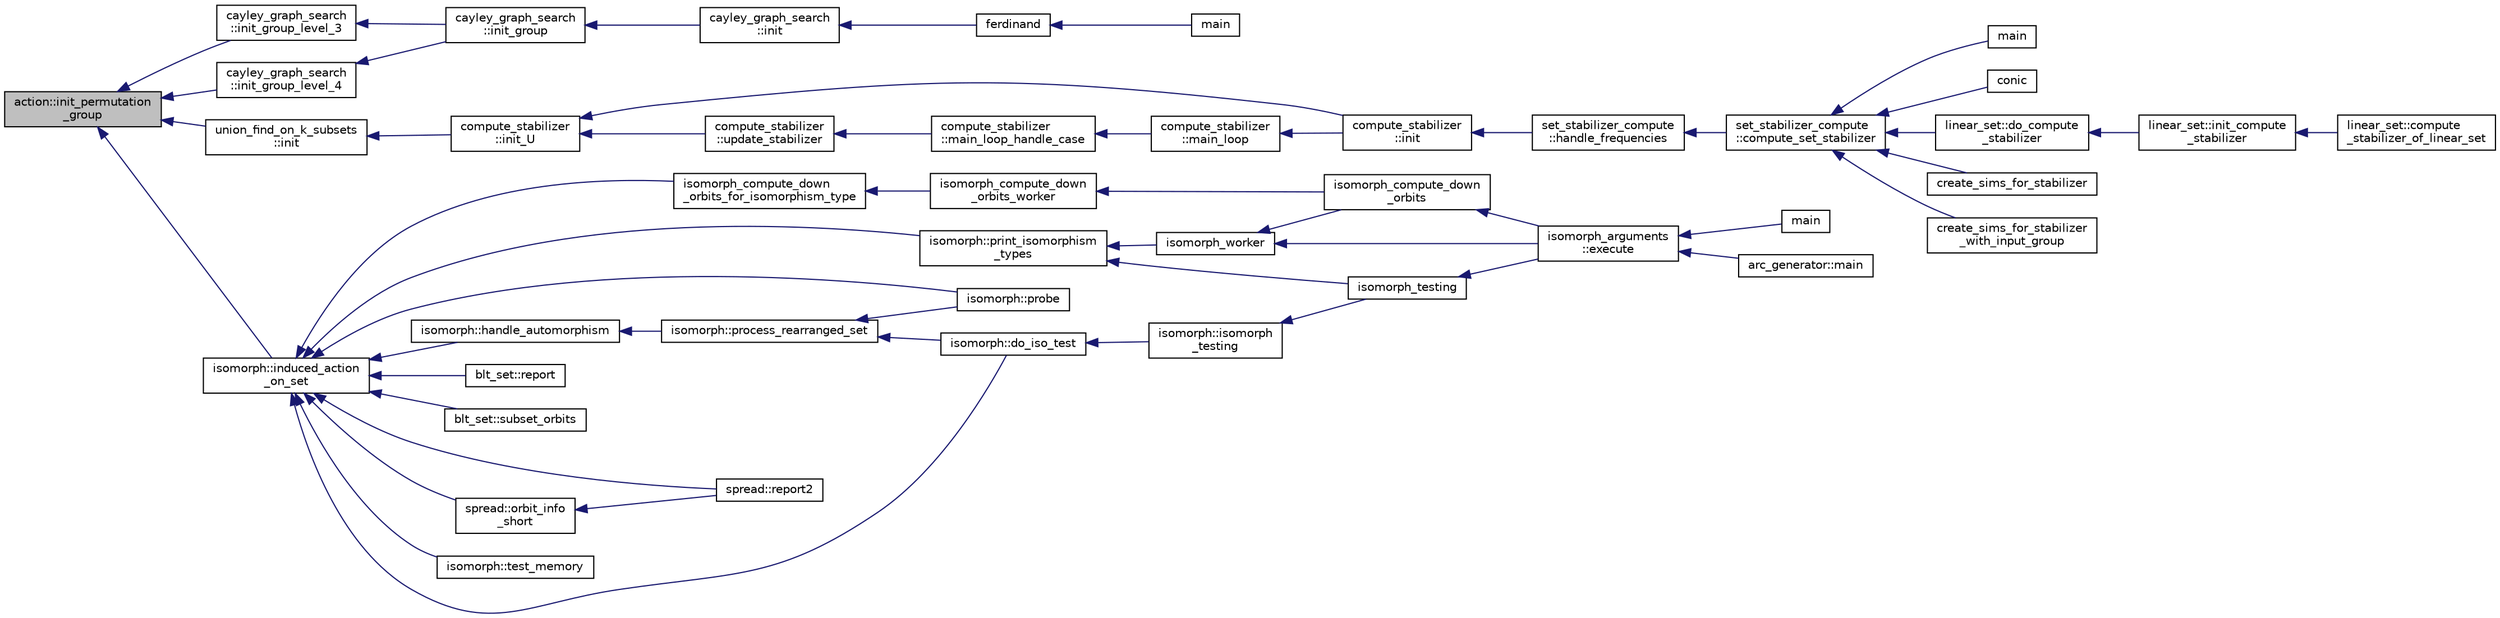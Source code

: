 digraph "action::init_permutation_group"
{
  edge [fontname="Helvetica",fontsize="10",labelfontname="Helvetica",labelfontsize="10"];
  node [fontname="Helvetica",fontsize="10",shape=record];
  rankdir="LR";
  Node28337 [label="action::init_permutation\l_group",height=0.2,width=0.4,color="black", fillcolor="grey75", style="filled", fontcolor="black"];
  Node28337 -> Node28338 [dir="back",color="midnightblue",fontsize="10",style="solid",fontname="Helvetica"];
  Node28338 [label="cayley_graph_search\l::init_group_level_3",height=0.2,width=0.4,color="black", fillcolor="white", style="filled",URL="$de/dae/classcayley__graph__search.html#a7c936e674e8ea64597fa37ae5aa71c71"];
  Node28338 -> Node28339 [dir="back",color="midnightblue",fontsize="10",style="solid",fontname="Helvetica"];
  Node28339 [label="cayley_graph_search\l::init_group",height=0.2,width=0.4,color="black", fillcolor="white", style="filled",URL="$de/dae/classcayley__graph__search.html#adbce2e517a8ed979f53e8aeb043cf4ca"];
  Node28339 -> Node28340 [dir="back",color="midnightblue",fontsize="10",style="solid",fontname="Helvetica"];
  Node28340 [label="cayley_graph_search\l::init",height=0.2,width=0.4,color="black", fillcolor="white", style="filled",URL="$de/dae/classcayley__graph__search.html#add9c6434abeaebac4a07bc03cb21672d"];
  Node28340 -> Node28341 [dir="back",color="midnightblue",fontsize="10",style="solid",fontname="Helvetica"];
  Node28341 [label="ferdinand",height=0.2,width=0.4,color="black", fillcolor="white", style="filled",URL="$da/df3/ferdinand_8_c.html#a322b57727d23cf5a0932f11c30ea18d9"];
  Node28341 -> Node28342 [dir="back",color="midnightblue",fontsize="10",style="solid",fontname="Helvetica"];
  Node28342 [label="main",height=0.2,width=0.4,color="black", fillcolor="white", style="filled",URL="$da/df3/ferdinand_8_c.html#a3c04138a5bfe5d72780bb7e82a18e627"];
  Node28337 -> Node28343 [dir="back",color="midnightblue",fontsize="10",style="solid",fontname="Helvetica"];
  Node28343 [label="cayley_graph_search\l::init_group_level_4",height=0.2,width=0.4,color="black", fillcolor="white", style="filled",URL="$de/dae/classcayley__graph__search.html#a6593f90cd91bea8c23fe71acca05655e"];
  Node28343 -> Node28339 [dir="back",color="midnightblue",fontsize="10",style="solid",fontname="Helvetica"];
  Node28337 -> Node28344 [dir="back",color="midnightblue",fontsize="10",style="solid",fontname="Helvetica"];
  Node28344 [label="union_find_on_k_subsets\l::init",height=0.2,width=0.4,color="black", fillcolor="white", style="filled",URL="$d3/d1b/classunion__find__on__k__subsets.html#aad0de310a8e8df1ff78ee2eaf3ec1e54"];
  Node28344 -> Node28345 [dir="back",color="midnightblue",fontsize="10",style="solid",fontname="Helvetica"];
  Node28345 [label="compute_stabilizer\l::init_U",height=0.2,width=0.4,color="black", fillcolor="white", style="filled",URL="$d8/d30/classcompute__stabilizer.html#a00de428b9934e9a55157eff6c43d64d0"];
  Node28345 -> Node28346 [dir="back",color="midnightblue",fontsize="10",style="solid",fontname="Helvetica"];
  Node28346 [label="compute_stabilizer\l::init",height=0.2,width=0.4,color="black", fillcolor="white", style="filled",URL="$d8/d30/classcompute__stabilizer.html#a36a1729430f317a65559220a8206a7d7"];
  Node28346 -> Node28347 [dir="back",color="midnightblue",fontsize="10",style="solid",fontname="Helvetica"];
  Node28347 [label="set_stabilizer_compute\l::handle_frequencies",height=0.2,width=0.4,color="black", fillcolor="white", style="filled",URL="$d8/dc6/classset__stabilizer__compute.html#a247c31bc3f19f22dadbfd7607cbaaa78"];
  Node28347 -> Node28348 [dir="back",color="midnightblue",fontsize="10",style="solid",fontname="Helvetica"];
  Node28348 [label="set_stabilizer_compute\l::compute_set_stabilizer",height=0.2,width=0.4,color="black", fillcolor="white", style="filled",URL="$d8/dc6/classset__stabilizer__compute.html#ad4f92074322e98c7cd0ed5d4f8486b76"];
  Node28348 -> Node28349 [dir="back",color="midnightblue",fontsize="10",style="solid",fontname="Helvetica"];
  Node28349 [label="main",height=0.2,width=0.4,color="black", fillcolor="white", style="filled",URL="$db/d67/test__hyperoval_8_c.html#a3c04138a5bfe5d72780bb7e82a18e627"];
  Node28348 -> Node28350 [dir="back",color="midnightblue",fontsize="10",style="solid",fontname="Helvetica"];
  Node28350 [label="conic",height=0.2,width=0.4,color="black", fillcolor="white", style="filled",URL="$d4/de8/conic_8_c.html#a96def9474b981a9d5831a9b48d85d652"];
  Node28348 -> Node28351 [dir="back",color="midnightblue",fontsize="10",style="solid",fontname="Helvetica"];
  Node28351 [label="linear_set::do_compute\l_stabilizer",height=0.2,width=0.4,color="black", fillcolor="white", style="filled",URL="$dd/d86/classlinear__set.html#ae8f58ded28fb5370f4459cca42b7463b"];
  Node28351 -> Node28352 [dir="back",color="midnightblue",fontsize="10",style="solid",fontname="Helvetica"];
  Node28352 [label="linear_set::init_compute\l_stabilizer",height=0.2,width=0.4,color="black", fillcolor="white", style="filled",URL="$dd/d86/classlinear__set.html#a0cc3eaec1896fdc977b62e94623b055b"];
  Node28352 -> Node28353 [dir="back",color="midnightblue",fontsize="10",style="solid",fontname="Helvetica"];
  Node28353 [label="linear_set::compute\l_stabilizer_of_linear_set",height=0.2,width=0.4,color="black", fillcolor="white", style="filled",URL="$dd/d86/classlinear__set.html#a098a133edfbaae0fd347a69c50bdbee2"];
  Node28348 -> Node28354 [dir="back",color="midnightblue",fontsize="10",style="solid",fontname="Helvetica"];
  Node28354 [label="create_sims_for_stabilizer",height=0.2,width=0.4,color="black", fillcolor="white", style="filled",URL="$d0/d76/tl__algebra__and__number__theory_8h.html#af2c67d225072549409be710ac3cd30f8"];
  Node28348 -> Node28355 [dir="back",color="midnightblue",fontsize="10",style="solid",fontname="Helvetica"];
  Node28355 [label="create_sims_for_stabilizer\l_with_input_group",height=0.2,width=0.4,color="black", fillcolor="white", style="filled",URL="$d0/d76/tl__algebra__and__number__theory_8h.html#af5482567a8d6ba5c2fe593bf6f7f9a0f"];
  Node28345 -> Node28356 [dir="back",color="midnightblue",fontsize="10",style="solid",fontname="Helvetica"];
  Node28356 [label="compute_stabilizer\l::update_stabilizer",height=0.2,width=0.4,color="black", fillcolor="white", style="filled",URL="$d8/d30/classcompute__stabilizer.html#a9d7978a6326dc7f0935f557f0828ed8e"];
  Node28356 -> Node28357 [dir="back",color="midnightblue",fontsize="10",style="solid",fontname="Helvetica"];
  Node28357 [label="compute_stabilizer\l::main_loop_handle_case",height=0.2,width=0.4,color="black", fillcolor="white", style="filled",URL="$d8/d30/classcompute__stabilizer.html#a040fb5c6ad50133c5a16a35ed5b2ecc4"];
  Node28357 -> Node28358 [dir="back",color="midnightblue",fontsize="10",style="solid",fontname="Helvetica"];
  Node28358 [label="compute_stabilizer\l::main_loop",height=0.2,width=0.4,color="black", fillcolor="white", style="filled",URL="$d8/d30/classcompute__stabilizer.html#ae8615a28e0494704450689b6ea0b7ca2"];
  Node28358 -> Node28346 [dir="back",color="midnightblue",fontsize="10",style="solid",fontname="Helvetica"];
  Node28337 -> Node28359 [dir="back",color="midnightblue",fontsize="10",style="solid",fontname="Helvetica"];
  Node28359 [label="isomorph::induced_action\l_on_set",height=0.2,width=0.4,color="black", fillcolor="white", style="filled",URL="$d3/d5f/classisomorph.html#a66a62f79a0f877b889ec5bd0c79392f1"];
  Node28359 -> Node28360 [dir="back",color="midnightblue",fontsize="10",style="solid",fontname="Helvetica"];
  Node28360 [label="blt_set::report",height=0.2,width=0.4,color="black", fillcolor="white", style="filled",URL="$d1/d3d/classblt__set.html#a6b19f88bd2b92ebfba7e7c362eb9065c"];
  Node28359 -> Node28361 [dir="back",color="midnightblue",fontsize="10",style="solid",fontname="Helvetica"];
  Node28361 [label="blt_set::subset_orbits",height=0.2,width=0.4,color="black", fillcolor="white", style="filled",URL="$d1/d3d/classblt__set.html#af8f79fc4346244acfa0e2c2d23c36993"];
  Node28359 -> Node28362 [dir="back",color="midnightblue",fontsize="10",style="solid",fontname="Helvetica"];
  Node28362 [label="spread::report2",height=0.2,width=0.4,color="black", fillcolor="white", style="filled",URL="$da/dc1/classspread.html#a543a79e4e7306af291584f53dacbfdd8"];
  Node28359 -> Node28363 [dir="back",color="midnightblue",fontsize="10",style="solid",fontname="Helvetica"];
  Node28363 [label="spread::orbit_info\l_short",height=0.2,width=0.4,color="black", fillcolor="white", style="filled",URL="$da/dc1/classspread.html#a24795f879a815d7e4480a72395711aef"];
  Node28363 -> Node28362 [dir="back",color="midnightblue",fontsize="10",style="solid",fontname="Helvetica"];
  Node28359 -> Node28364 [dir="back",color="midnightblue",fontsize="10",style="solid",fontname="Helvetica"];
  Node28364 [label="isomorph::test_memory",height=0.2,width=0.4,color="black", fillcolor="white", style="filled",URL="$d3/d5f/classisomorph.html#a27877043c77db8e85e8fa7d5c43845b0"];
  Node28359 -> Node28365 [dir="back",color="midnightblue",fontsize="10",style="solid",fontname="Helvetica"];
  Node28365 [label="isomorph::print_isomorphism\l_types",height=0.2,width=0.4,color="black", fillcolor="white", style="filled",URL="$d3/d5f/classisomorph.html#abbcd12f6434585951a5532d0b2467a00"];
  Node28365 -> Node28366 [dir="back",color="midnightblue",fontsize="10",style="solid",fontname="Helvetica"];
  Node28366 [label="isomorph_testing",height=0.2,width=0.4,color="black", fillcolor="white", style="filled",URL="$d4/d7e/isomorph__global_8_c.html#a5a73cbe9f89c4727f086482ee2d238f9"];
  Node28366 -> Node28367 [dir="back",color="midnightblue",fontsize="10",style="solid",fontname="Helvetica"];
  Node28367 [label="isomorph_arguments\l::execute",height=0.2,width=0.4,color="black", fillcolor="white", style="filled",URL="$d5/de4/classisomorph__arguments.html#aa85e472d14906abdd5672dc66027583e"];
  Node28367 -> Node28368 [dir="back",color="midnightblue",fontsize="10",style="solid",fontname="Helvetica"];
  Node28368 [label="main",height=0.2,width=0.4,color="black", fillcolor="white", style="filled",URL="$d1/d5e/blt__main_8_c.html#a217dbf8b442f20279ea00b898af96f52"];
  Node28367 -> Node28369 [dir="back",color="midnightblue",fontsize="10",style="solid",fontname="Helvetica"];
  Node28369 [label="arc_generator::main",height=0.2,width=0.4,color="black", fillcolor="white", style="filled",URL="$d4/d21/classarc__generator.html#ad80140b51b165dad1fe6ab232be7829a"];
  Node28365 -> Node28370 [dir="back",color="midnightblue",fontsize="10",style="solid",fontname="Helvetica"];
  Node28370 [label="isomorph_worker",height=0.2,width=0.4,color="black", fillcolor="white", style="filled",URL="$d4/d7e/isomorph__global_8_c.html#ace3bb6ec719b02a35534309d4d3fe99a"];
  Node28370 -> Node28367 [dir="back",color="midnightblue",fontsize="10",style="solid",fontname="Helvetica"];
  Node28370 -> Node28371 [dir="back",color="midnightblue",fontsize="10",style="solid",fontname="Helvetica"];
  Node28371 [label="isomorph_compute_down\l_orbits",height=0.2,width=0.4,color="black", fillcolor="white", style="filled",URL="$d4/d7e/isomorph__global_8_c.html#a3613cea19158edd30958c4edecd97d53"];
  Node28371 -> Node28367 [dir="back",color="midnightblue",fontsize="10",style="solid",fontname="Helvetica"];
  Node28359 -> Node28372 [dir="back",color="midnightblue",fontsize="10",style="solid",fontname="Helvetica"];
  Node28372 [label="isomorph_compute_down\l_orbits_for_isomorphism_type",height=0.2,width=0.4,color="black", fillcolor="white", style="filled",URL="$d4/d7e/isomorph__global_8_c.html#a13519b3a5d3b5ceb26b4bec6736b0086"];
  Node28372 -> Node28373 [dir="back",color="midnightblue",fontsize="10",style="solid",fontname="Helvetica"];
  Node28373 [label="isomorph_compute_down\l_orbits_worker",height=0.2,width=0.4,color="black", fillcolor="white", style="filled",URL="$d4/d7e/isomorph__global_8_c.html#a4edf4a833ce5638a3d58cfae1c702b37"];
  Node28373 -> Node28371 [dir="back",color="midnightblue",fontsize="10",style="solid",fontname="Helvetica"];
  Node28359 -> Node28374 [dir="back",color="midnightblue",fontsize="10",style="solid",fontname="Helvetica"];
  Node28374 [label="isomorph::probe",height=0.2,width=0.4,color="black", fillcolor="white", style="filled",URL="$d3/d5f/classisomorph.html#a9cb6fed7b6ac639d886b117a1f454441"];
  Node28359 -> Node28375 [dir="back",color="midnightblue",fontsize="10",style="solid",fontname="Helvetica"];
  Node28375 [label="isomorph::do_iso_test",height=0.2,width=0.4,color="black", fillcolor="white", style="filled",URL="$d3/d5f/classisomorph.html#a51fc3bf5cc3a99282a489b2df37ee24e"];
  Node28375 -> Node28376 [dir="back",color="midnightblue",fontsize="10",style="solid",fontname="Helvetica"];
  Node28376 [label="isomorph::isomorph\l_testing",height=0.2,width=0.4,color="black", fillcolor="white", style="filled",URL="$d3/d5f/classisomorph.html#ad7945ec94ba0ba16953482edfaa4da6e"];
  Node28376 -> Node28366 [dir="back",color="midnightblue",fontsize="10",style="solid",fontname="Helvetica"];
  Node28359 -> Node28377 [dir="back",color="midnightblue",fontsize="10",style="solid",fontname="Helvetica"];
  Node28377 [label="isomorph::handle_automorphism",height=0.2,width=0.4,color="black", fillcolor="white", style="filled",URL="$d3/d5f/classisomorph.html#a95e0ae39f992234f7cbeb6f1d57d82df"];
  Node28377 -> Node28378 [dir="back",color="midnightblue",fontsize="10",style="solid",fontname="Helvetica"];
  Node28378 [label="isomorph::process_rearranged_set",height=0.2,width=0.4,color="black", fillcolor="white", style="filled",URL="$d3/d5f/classisomorph.html#a7767fd5f1da6dfd7f93810be99ba4ab6"];
  Node28378 -> Node28374 [dir="back",color="midnightblue",fontsize="10",style="solid",fontname="Helvetica"];
  Node28378 -> Node28375 [dir="back",color="midnightblue",fontsize="10",style="solid",fontname="Helvetica"];
}
